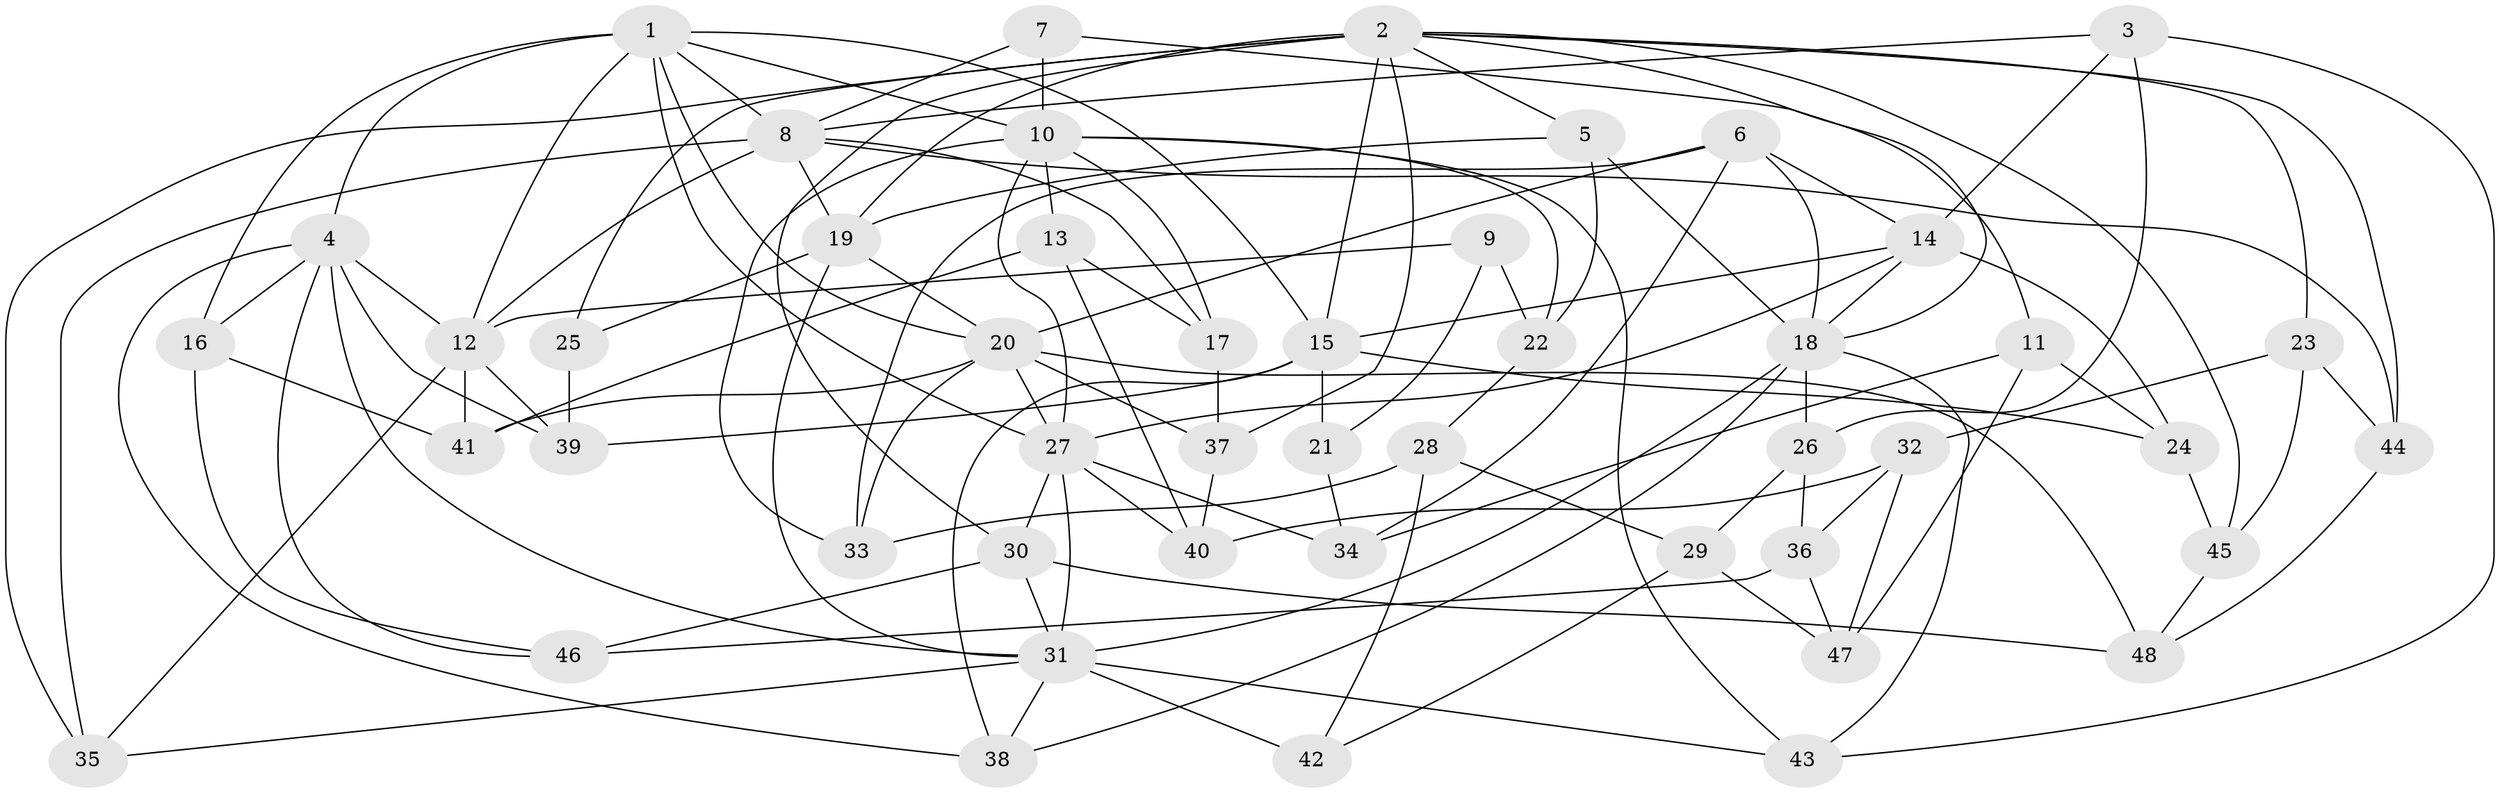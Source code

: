 // original degree distribution, {4: 1.0}
// Generated by graph-tools (version 1.1) at 2025/37/03/09/25 02:37:58]
// undirected, 48 vertices, 119 edges
graph export_dot {
graph [start="1"]
  node [color=gray90,style=filled];
  1;
  2;
  3;
  4;
  5;
  6;
  7;
  8;
  9;
  10;
  11;
  12;
  13;
  14;
  15;
  16;
  17;
  18;
  19;
  20;
  21;
  22;
  23;
  24;
  25;
  26;
  27;
  28;
  29;
  30;
  31;
  32;
  33;
  34;
  35;
  36;
  37;
  38;
  39;
  40;
  41;
  42;
  43;
  44;
  45;
  46;
  47;
  48;
  1 -- 4 [weight=1.0];
  1 -- 8 [weight=2.0];
  1 -- 10 [weight=2.0];
  1 -- 12 [weight=1.0];
  1 -- 15 [weight=1.0];
  1 -- 16 [weight=1.0];
  1 -- 20 [weight=2.0];
  1 -- 27 [weight=2.0];
  2 -- 5 [weight=1.0];
  2 -- 15 [weight=1.0];
  2 -- 18 [weight=1.0];
  2 -- 19 [weight=1.0];
  2 -- 23 [weight=1.0];
  2 -- 25 [weight=2.0];
  2 -- 30 [weight=1.0];
  2 -- 35 [weight=1.0];
  2 -- 37 [weight=1.0];
  2 -- 44 [weight=1.0];
  2 -- 45 [weight=1.0];
  3 -- 8 [weight=1.0];
  3 -- 14 [weight=1.0];
  3 -- 26 [weight=1.0];
  3 -- 43 [weight=1.0];
  4 -- 12 [weight=2.0];
  4 -- 16 [weight=1.0];
  4 -- 31 [weight=1.0];
  4 -- 38 [weight=1.0];
  4 -- 39 [weight=1.0];
  4 -- 46 [weight=1.0];
  5 -- 18 [weight=3.0];
  5 -- 19 [weight=3.0];
  5 -- 22 [weight=1.0];
  6 -- 14 [weight=3.0];
  6 -- 18 [weight=1.0];
  6 -- 20 [weight=4.0];
  6 -- 33 [weight=1.0];
  6 -- 34 [weight=1.0];
  7 -- 8 [weight=1.0];
  7 -- 10 [weight=2.0];
  7 -- 11 [weight=1.0];
  8 -- 12 [weight=2.0];
  8 -- 17 [weight=1.0];
  8 -- 19 [weight=1.0];
  8 -- 35 [weight=1.0];
  8 -- 44 [weight=1.0];
  9 -- 12 [weight=2.0];
  9 -- 21 [weight=1.0];
  9 -- 22 [weight=1.0];
  10 -- 13 [weight=1.0];
  10 -- 17 [weight=1.0];
  10 -- 22 [weight=1.0];
  10 -- 27 [weight=1.0];
  10 -- 33 [weight=1.0];
  10 -- 43 [weight=1.0];
  11 -- 24 [weight=1.0];
  11 -- 34 [weight=1.0];
  11 -- 47 [weight=1.0];
  12 -- 35 [weight=1.0];
  12 -- 39 [weight=1.0];
  12 -- 41 [weight=1.0];
  13 -- 17 [weight=1.0];
  13 -- 40 [weight=1.0];
  13 -- 41 [weight=1.0];
  14 -- 15 [weight=1.0];
  14 -- 18 [weight=1.0];
  14 -- 24 [weight=1.0];
  14 -- 27 [weight=1.0];
  15 -- 21 [weight=2.0];
  15 -- 24 [weight=1.0];
  15 -- 38 [weight=1.0];
  15 -- 39 [weight=1.0];
  16 -- 41 [weight=1.0];
  16 -- 46 [weight=1.0];
  17 -- 37 [weight=1.0];
  18 -- 26 [weight=1.0];
  18 -- 31 [weight=1.0];
  18 -- 38 [weight=1.0];
  18 -- 43 [weight=1.0];
  19 -- 20 [weight=1.0];
  19 -- 25 [weight=1.0];
  19 -- 31 [weight=1.0];
  20 -- 27 [weight=1.0];
  20 -- 33 [weight=1.0];
  20 -- 37 [weight=1.0];
  20 -- 41 [weight=1.0];
  20 -- 48 [weight=1.0];
  21 -- 34 [weight=1.0];
  22 -- 28 [weight=1.0];
  23 -- 32 [weight=1.0];
  23 -- 44 [weight=1.0];
  23 -- 45 [weight=1.0];
  24 -- 45 [weight=1.0];
  25 -- 39 [weight=1.0];
  26 -- 29 [weight=1.0];
  26 -- 36 [weight=1.0];
  27 -- 30 [weight=1.0];
  27 -- 31 [weight=2.0];
  27 -- 34 [weight=1.0];
  27 -- 40 [weight=1.0];
  28 -- 29 [weight=1.0];
  28 -- 33 [weight=1.0];
  28 -- 42 [weight=1.0];
  29 -- 42 [weight=1.0];
  29 -- 47 [weight=1.0];
  30 -- 31 [weight=2.0];
  30 -- 46 [weight=1.0];
  30 -- 48 [weight=1.0];
  31 -- 35 [weight=1.0];
  31 -- 38 [weight=1.0];
  31 -- 42 [weight=2.0];
  31 -- 43 [weight=1.0];
  32 -- 36 [weight=1.0];
  32 -- 40 [weight=1.0];
  32 -- 47 [weight=1.0];
  36 -- 46 [weight=1.0];
  36 -- 47 [weight=1.0];
  37 -- 40 [weight=1.0];
  44 -- 48 [weight=1.0];
  45 -- 48 [weight=1.0];
}
